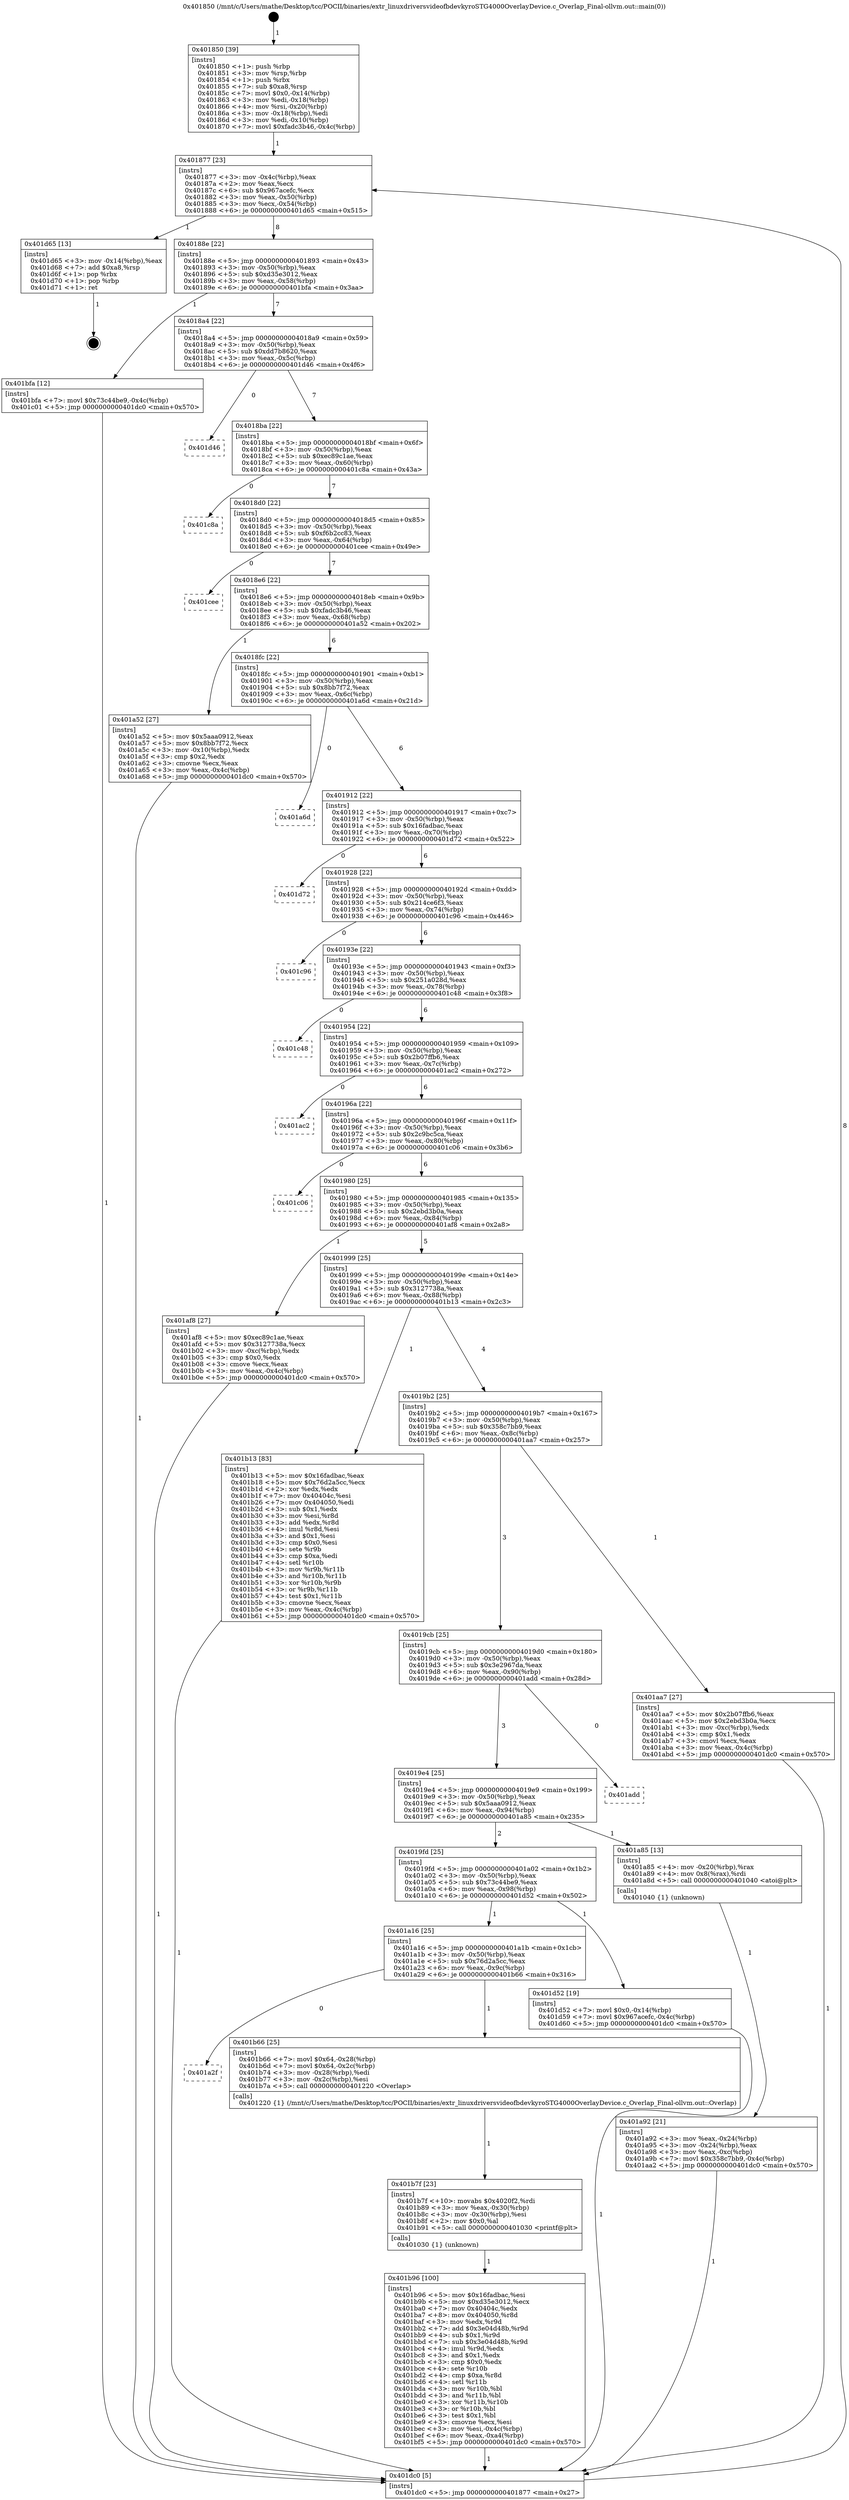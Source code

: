 digraph "0x401850" {
  label = "0x401850 (/mnt/c/Users/mathe/Desktop/tcc/POCII/binaries/extr_linuxdriversvideofbdevkyroSTG4000OverlayDevice.c_Overlap_Final-ollvm.out::main(0))"
  labelloc = "t"
  node[shape=record]

  Entry [label="",width=0.3,height=0.3,shape=circle,fillcolor=black,style=filled]
  "0x401877" [label="{
     0x401877 [23]\l
     | [instrs]\l
     &nbsp;&nbsp;0x401877 \<+3\>: mov -0x4c(%rbp),%eax\l
     &nbsp;&nbsp;0x40187a \<+2\>: mov %eax,%ecx\l
     &nbsp;&nbsp;0x40187c \<+6\>: sub $0x967acefc,%ecx\l
     &nbsp;&nbsp;0x401882 \<+3\>: mov %eax,-0x50(%rbp)\l
     &nbsp;&nbsp;0x401885 \<+3\>: mov %ecx,-0x54(%rbp)\l
     &nbsp;&nbsp;0x401888 \<+6\>: je 0000000000401d65 \<main+0x515\>\l
  }"]
  "0x401d65" [label="{
     0x401d65 [13]\l
     | [instrs]\l
     &nbsp;&nbsp;0x401d65 \<+3\>: mov -0x14(%rbp),%eax\l
     &nbsp;&nbsp;0x401d68 \<+7\>: add $0xa8,%rsp\l
     &nbsp;&nbsp;0x401d6f \<+1\>: pop %rbx\l
     &nbsp;&nbsp;0x401d70 \<+1\>: pop %rbp\l
     &nbsp;&nbsp;0x401d71 \<+1\>: ret\l
  }"]
  "0x40188e" [label="{
     0x40188e [22]\l
     | [instrs]\l
     &nbsp;&nbsp;0x40188e \<+5\>: jmp 0000000000401893 \<main+0x43\>\l
     &nbsp;&nbsp;0x401893 \<+3\>: mov -0x50(%rbp),%eax\l
     &nbsp;&nbsp;0x401896 \<+5\>: sub $0xd35e3012,%eax\l
     &nbsp;&nbsp;0x40189b \<+3\>: mov %eax,-0x58(%rbp)\l
     &nbsp;&nbsp;0x40189e \<+6\>: je 0000000000401bfa \<main+0x3aa\>\l
  }"]
  Exit [label="",width=0.3,height=0.3,shape=circle,fillcolor=black,style=filled,peripheries=2]
  "0x401bfa" [label="{
     0x401bfa [12]\l
     | [instrs]\l
     &nbsp;&nbsp;0x401bfa \<+7\>: movl $0x73c44be9,-0x4c(%rbp)\l
     &nbsp;&nbsp;0x401c01 \<+5\>: jmp 0000000000401dc0 \<main+0x570\>\l
  }"]
  "0x4018a4" [label="{
     0x4018a4 [22]\l
     | [instrs]\l
     &nbsp;&nbsp;0x4018a4 \<+5\>: jmp 00000000004018a9 \<main+0x59\>\l
     &nbsp;&nbsp;0x4018a9 \<+3\>: mov -0x50(%rbp),%eax\l
     &nbsp;&nbsp;0x4018ac \<+5\>: sub $0xdd7b8620,%eax\l
     &nbsp;&nbsp;0x4018b1 \<+3\>: mov %eax,-0x5c(%rbp)\l
     &nbsp;&nbsp;0x4018b4 \<+6\>: je 0000000000401d46 \<main+0x4f6\>\l
  }"]
  "0x401b96" [label="{
     0x401b96 [100]\l
     | [instrs]\l
     &nbsp;&nbsp;0x401b96 \<+5\>: mov $0x16fadbac,%esi\l
     &nbsp;&nbsp;0x401b9b \<+5\>: mov $0xd35e3012,%ecx\l
     &nbsp;&nbsp;0x401ba0 \<+7\>: mov 0x40404c,%edx\l
     &nbsp;&nbsp;0x401ba7 \<+8\>: mov 0x404050,%r8d\l
     &nbsp;&nbsp;0x401baf \<+3\>: mov %edx,%r9d\l
     &nbsp;&nbsp;0x401bb2 \<+7\>: add $0x3e04d48b,%r9d\l
     &nbsp;&nbsp;0x401bb9 \<+4\>: sub $0x1,%r9d\l
     &nbsp;&nbsp;0x401bbd \<+7\>: sub $0x3e04d48b,%r9d\l
     &nbsp;&nbsp;0x401bc4 \<+4\>: imul %r9d,%edx\l
     &nbsp;&nbsp;0x401bc8 \<+3\>: and $0x1,%edx\l
     &nbsp;&nbsp;0x401bcb \<+3\>: cmp $0x0,%edx\l
     &nbsp;&nbsp;0x401bce \<+4\>: sete %r10b\l
     &nbsp;&nbsp;0x401bd2 \<+4\>: cmp $0xa,%r8d\l
     &nbsp;&nbsp;0x401bd6 \<+4\>: setl %r11b\l
     &nbsp;&nbsp;0x401bda \<+3\>: mov %r10b,%bl\l
     &nbsp;&nbsp;0x401bdd \<+3\>: and %r11b,%bl\l
     &nbsp;&nbsp;0x401be0 \<+3\>: xor %r11b,%r10b\l
     &nbsp;&nbsp;0x401be3 \<+3\>: or %r10b,%bl\l
     &nbsp;&nbsp;0x401be6 \<+3\>: test $0x1,%bl\l
     &nbsp;&nbsp;0x401be9 \<+3\>: cmovne %ecx,%esi\l
     &nbsp;&nbsp;0x401bec \<+3\>: mov %esi,-0x4c(%rbp)\l
     &nbsp;&nbsp;0x401bef \<+6\>: mov %eax,-0xa4(%rbp)\l
     &nbsp;&nbsp;0x401bf5 \<+5\>: jmp 0000000000401dc0 \<main+0x570\>\l
  }"]
  "0x401d46" [label="{
     0x401d46\l
  }", style=dashed]
  "0x4018ba" [label="{
     0x4018ba [22]\l
     | [instrs]\l
     &nbsp;&nbsp;0x4018ba \<+5\>: jmp 00000000004018bf \<main+0x6f\>\l
     &nbsp;&nbsp;0x4018bf \<+3\>: mov -0x50(%rbp),%eax\l
     &nbsp;&nbsp;0x4018c2 \<+5\>: sub $0xec89c1ae,%eax\l
     &nbsp;&nbsp;0x4018c7 \<+3\>: mov %eax,-0x60(%rbp)\l
     &nbsp;&nbsp;0x4018ca \<+6\>: je 0000000000401c8a \<main+0x43a\>\l
  }"]
  "0x401b7f" [label="{
     0x401b7f [23]\l
     | [instrs]\l
     &nbsp;&nbsp;0x401b7f \<+10\>: movabs $0x4020f2,%rdi\l
     &nbsp;&nbsp;0x401b89 \<+3\>: mov %eax,-0x30(%rbp)\l
     &nbsp;&nbsp;0x401b8c \<+3\>: mov -0x30(%rbp),%esi\l
     &nbsp;&nbsp;0x401b8f \<+2\>: mov $0x0,%al\l
     &nbsp;&nbsp;0x401b91 \<+5\>: call 0000000000401030 \<printf@plt\>\l
     | [calls]\l
     &nbsp;&nbsp;0x401030 \{1\} (unknown)\l
  }"]
  "0x401c8a" [label="{
     0x401c8a\l
  }", style=dashed]
  "0x4018d0" [label="{
     0x4018d0 [22]\l
     | [instrs]\l
     &nbsp;&nbsp;0x4018d0 \<+5\>: jmp 00000000004018d5 \<main+0x85\>\l
     &nbsp;&nbsp;0x4018d5 \<+3\>: mov -0x50(%rbp),%eax\l
     &nbsp;&nbsp;0x4018d8 \<+5\>: sub $0xf6b2cc83,%eax\l
     &nbsp;&nbsp;0x4018dd \<+3\>: mov %eax,-0x64(%rbp)\l
     &nbsp;&nbsp;0x4018e0 \<+6\>: je 0000000000401cee \<main+0x49e\>\l
  }"]
  "0x401a2f" [label="{
     0x401a2f\l
  }", style=dashed]
  "0x401cee" [label="{
     0x401cee\l
  }", style=dashed]
  "0x4018e6" [label="{
     0x4018e6 [22]\l
     | [instrs]\l
     &nbsp;&nbsp;0x4018e6 \<+5\>: jmp 00000000004018eb \<main+0x9b\>\l
     &nbsp;&nbsp;0x4018eb \<+3\>: mov -0x50(%rbp),%eax\l
     &nbsp;&nbsp;0x4018ee \<+5\>: sub $0xfadc3b46,%eax\l
     &nbsp;&nbsp;0x4018f3 \<+3\>: mov %eax,-0x68(%rbp)\l
     &nbsp;&nbsp;0x4018f6 \<+6\>: je 0000000000401a52 \<main+0x202\>\l
  }"]
  "0x401b66" [label="{
     0x401b66 [25]\l
     | [instrs]\l
     &nbsp;&nbsp;0x401b66 \<+7\>: movl $0x64,-0x28(%rbp)\l
     &nbsp;&nbsp;0x401b6d \<+7\>: movl $0x64,-0x2c(%rbp)\l
     &nbsp;&nbsp;0x401b74 \<+3\>: mov -0x28(%rbp),%edi\l
     &nbsp;&nbsp;0x401b77 \<+3\>: mov -0x2c(%rbp),%esi\l
     &nbsp;&nbsp;0x401b7a \<+5\>: call 0000000000401220 \<Overlap\>\l
     | [calls]\l
     &nbsp;&nbsp;0x401220 \{1\} (/mnt/c/Users/mathe/Desktop/tcc/POCII/binaries/extr_linuxdriversvideofbdevkyroSTG4000OverlayDevice.c_Overlap_Final-ollvm.out::Overlap)\l
  }"]
  "0x401a52" [label="{
     0x401a52 [27]\l
     | [instrs]\l
     &nbsp;&nbsp;0x401a52 \<+5\>: mov $0x5aaa0912,%eax\l
     &nbsp;&nbsp;0x401a57 \<+5\>: mov $0x8bb7f72,%ecx\l
     &nbsp;&nbsp;0x401a5c \<+3\>: mov -0x10(%rbp),%edx\l
     &nbsp;&nbsp;0x401a5f \<+3\>: cmp $0x2,%edx\l
     &nbsp;&nbsp;0x401a62 \<+3\>: cmovne %ecx,%eax\l
     &nbsp;&nbsp;0x401a65 \<+3\>: mov %eax,-0x4c(%rbp)\l
     &nbsp;&nbsp;0x401a68 \<+5\>: jmp 0000000000401dc0 \<main+0x570\>\l
  }"]
  "0x4018fc" [label="{
     0x4018fc [22]\l
     | [instrs]\l
     &nbsp;&nbsp;0x4018fc \<+5\>: jmp 0000000000401901 \<main+0xb1\>\l
     &nbsp;&nbsp;0x401901 \<+3\>: mov -0x50(%rbp),%eax\l
     &nbsp;&nbsp;0x401904 \<+5\>: sub $0x8bb7f72,%eax\l
     &nbsp;&nbsp;0x401909 \<+3\>: mov %eax,-0x6c(%rbp)\l
     &nbsp;&nbsp;0x40190c \<+6\>: je 0000000000401a6d \<main+0x21d\>\l
  }"]
  "0x401dc0" [label="{
     0x401dc0 [5]\l
     | [instrs]\l
     &nbsp;&nbsp;0x401dc0 \<+5\>: jmp 0000000000401877 \<main+0x27\>\l
  }"]
  "0x401850" [label="{
     0x401850 [39]\l
     | [instrs]\l
     &nbsp;&nbsp;0x401850 \<+1\>: push %rbp\l
     &nbsp;&nbsp;0x401851 \<+3\>: mov %rsp,%rbp\l
     &nbsp;&nbsp;0x401854 \<+1\>: push %rbx\l
     &nbsp;&nbsp;0x401855 \<+7\>: sub $0xa8,%rsp\l
     &nbsp;&nbsp;0x40185c \<+7\>: movl $0x0,-0x14(%rbp)\l
     &nbsp;&nbsp;0x401863 \<+3\>: mov %edi,-0x18(%rbp)\l
     &nbsp;&nbsp;0x401866 \<+4\>: mov %rsi,-0x20(%rbp)\l
     &nbsp;&nbsp;0x40186a \<+3\>: mov -0x18(%rbp),%edi\l
     &nbsp;&nbsp;0x40186d \<+3\>: mov %edi,-0x10(%rbp)\l
     &nbsp;&nbsp;0x401870 \<+7\>: movl $0xfadc3b46,-0x4c(%rbp)\l
  }"]
  "0x401a16" [label="{
     0x401a16 [25]\l
     | [instrs]\l
     &nbsp;&nbsp;0x401a16 \<+5\>: jmp 0000000000401a1b \<main+0x1cb\>\l
     &nbsp;&nbsp;0x401a1b \<+3\>: mov -0x50(%rbp),%eax\l
     &nbsp;&nbsp;0x401a1e \<+5\>: sub $0x76d2a5cc,%eax\l
     &nbsp;&nbsp;0x401a23 \<+6\>: mov %eax,-0x9c(%rbp)\l
     &nbsp;&nbsp;0x401a29 \<+6\>: je 0000000000401b66 \<main+0x316\>\l
  }"]
  "0x401a6d" [label="{
     0x401a6d\l
  }", style=dashed]
  "0x401912" [label="{
     0x401912 [22]\l
     | [instrs]\l
     &nbsp;&nbsp;0x401912 \<+5\>: jmp 0000000000401917 \<main+0xc7\>\l
     &nbsp;&nbsp;0x401917 \<+3\>: mov -0x50(%rbp),%eax\l
     &nbsp;&nbsp;0x40191a \<+5\>: sub $0x16fadbac,%eax\l
     &nbsp;&nbsp;0x40191f \<+3\>: mov %eax,-0x70(%rbp)\l
     &nbsp;&nbsp;0x401922 \<+6\>: je 0000000000401d72 \<main+0x522\>\l
  }"]
  "0x401d52" [label="{
     0x401d52 [19]\l
     | [instrs]\l
     &nbsp;&nbsp;0x401d52 \<+7\>: movl $0x0,-0x14(%rbp)\l
     &nbsp;&nbsp;0x401d59 \<+7\>: movl $0x967acefc,-0x4c(%rbp)\l
     &nbsp;&nbsp;0x401d60 \<+5\>: jmp 0000000000401dc0 \<main+0x570\>\l
  }"]
  "0x401d72" [label="{
     0x401d72\l
  }", style=dashed]
  "0x401928" [label="{
     0x401928 [22]\l
     | [instrs]\l
     &nbsp;&nbsp;0x401928 \<+5\>: jmp 000000000040192d \<main+0xdd\>\l
     &nbsp;&nbsp;0x40192d \<+3\>: mov -0x50(%rbp),%eax\l
     &nbsp;&nbsp;0x401930 \<+5\>: sub $0x214ce6f3,%eax\l
     &nbsp;&nbsp;0x401935 \<+3\>: mov %eax,-0x74(%rbp)\l
     &nbsp;&nbsp;0x401938 \<+6\>: je 0000000000401c96 \<main+0x446\>\l
  }"]
  "0x401a92" [label="{
     0x401a92 [21]\l
     | [instrs]\l
     &nbsp;&nbsp;0x401a92 \<+3\>: mov %eax,-0x24(%rbp)\l
     &nbsp;&nbsp;0x401a95 \<+3\>: mov -0x24(%rbp),%eax\l
     &nbsp;&nbsp;0x401a98 \<+3\>: mov %eax,-0xc(%rbp)\l
     &nbsp;&nbsp;0x401a9b \<+7\>: movl $0x358c7bb9,-0x4c(%rbp)\l
     &nbsp;&nbsp;0x401aa2 \<+5\>: jmp 0000000000401dc0 \<main+0x570\>\l
  }"]
  "0x401c96" [label="{
     0x401c96\l
  }", style=dashed]
  "0x40193e" [label="{
     0x40193e [22]\l
     | [instrs]\l
     &nbsp;&nbsp;0x40193e \<+5\>: jmp 0000000000401943 \<main+0xf3\>\l
     &nbsp;&nbsp;0x401943 \<+3\>: mov -0x50(%rbp),%eax\l
     &nbsp;&nbsp;0x401946 \<+5\>: sub $0x251a028d,%eax\l
     &nbsp;&nbsp;0x40194b \<+3\>: mov %eax,-0x78(%rbp)\l
     &nbsp;&nbsp;0x40194e \<+6\>: je 0000000000401c48 \<main+0x3f8\>\l
  }"]
  "0x4019fd" [label="{
     0x4019fd [25]\l
     | [instrs]\l
     &nbsp;&nbsp;0x4019fd \<+5\>: jmp 0000000000401a02 \<main+0x1b2\>\l
     &nbsp;&nbsp;0x401a02 \<+3\>: mov -0x50(%rbp),%eax\l
     &nbsp;&nbsp;0x401a05 \<+5\>: sub $0x73c44be9,%eax\l
     &nbsp;&nbsp;0x401a0a \<+6\>: mov %eax,-0x98(%rbp)\l
     &nbsp;&nbsp;0x401a10 \<+6\>: je 0000000000401d52 \<main+0x502\>\l
  }"]
  "0x401c48" [label="{
     0x401c48\l
  }", style=dashed]
  "0x401954" [label="{
     0x401954 [22]\l
     | [instrs]\l
     &nbsp;&nbsp;0x401954 \<+5\>: jmp 0000000000401959 \<main+0x109\>\l
     &nbsp;&nbsp;0x401959 \<+3\>: mov -0x50(%rbp),%eax\l
     &nbsp;&nbsp;0x40195c \<+5\>: sub $0x2b07ffb6,%eax\l
     &nbsp;&nbsp;0x401961 \<+3\>: mov %eax,-0x7c(%rbp)\l
     &nbsp;&nbsp;0x401964 \<+6\>: je 0000000000401ac2 \<main+0x272\>\l
  }"]
  "0x401a85" [label="{
     0x401a85 [13]\l
     | [instrs]\l
     &nbsp;&nbsp;0x401a85 \<+4\>: mov -0x20(%rbp),%rax\l
     &nbsp;&nbsp;0x401a89 \<+4\>: mov 0x8(%rax),%rdi\l
     &nbsp;&nbsp;0x401a8d \<+5\>: call 0000000000401040 \<atoi@plt\>\l
     | [calls]\l
     &nbsp;&nbsp;0x401040 \{1\} (unknown)\l
  }"]
  "0x401ac2" [label="{
     0x401ac2\l
  }", style=dashed]
  "0x40196a" [label="{
     0x40196a [22]\l
     | [instrs]\l
     &nbsp;&nbsp;0x40196a \<+5\>: jmp 000000000040196f \<main+0x11f\>\l
     &nbsp;&nbsp;0x40196f \<+3\>: mov -0x50(%rbp),%eax\l
     &nbsp;&nbsp;0x401972 \<+5\>: sub $0x2c9bc5ca,%eax\l
     &nbsp;&nbsp;0x401977 \<+3\>: mov %eax,-0x80(%rbp)\l
     &nbsp;&nbsp;0x40197a \<+6\>: je 0000000000401c06 \<main+0x3b6\>\l
  }"]
  "0x4019e4" [label="{
     0x4019e4 [25]\l
     | [instrs]\l
     &nbsp;&nbsp;0x4019e4 \<+5\>: jmp 00000000004019e9 \<main+0x199\>\l
     &nbsp;&nbsp;0x4019e9 \<+3\>: mov -0x50(%rbp),%eax\l
     &nbsp;&nbsp;0x4019ec \<+5\>: sub $0x5aaa0912,%eax\l
     &nbsp;&nbsp;0x4019f1 \<+6\>: mov %eax,-0x94(%rbp)\l
     &nbsp;&nbsp;0x4019f7 \<+6\>: je 0000000000401a85 \<main+0x235\>\l
  }"]
  "0x401c06" [label="{
     0x401c06\l
  }", style=dashed]
  "0x401980" [label="{
     0x401980 [25]\l
     | [instrs]\l
     &nbsp;&nbsp;0x401980 \<+5\>: jmp 0000000000401985 \<main+0x135\>\l
     &nbsp;&nbsp;0x401985 \<+3\>: mov -0x50(%rbp),%eax\l
     &nbsp;&nbsp;0x401988 \<+5\>: sub $0x2ebd3b0a,%eax\l
     &nbsp;&nbsp;0x40198d \<+6\>: mov %eax,-0x84(%rbp)\l
     &nbsp;&nbsp;0x401993 \<+6\>: je 0000000000401af8 \<main+0x2a8\>\l
  }"]
  "0x401add" [label="{
     0x401add\l
  }", style=dashed]
  "0x401af8" [label="{
     0x401af8 [27]\l
     | [instrs]\l
     &nbsp;&nbsp;0x401af8 \<+5\>: mov $0xec89c1ae,%eax\l
     &nbsp;&nbsp;0x401afd \<+5\>: mov $0x3127738a,%ecx\l
     &nbsp;&nbsp;0x401b02 \<+3\>: mov -0xc(%rbp),%edx\l
     &nbsp;&nbsp;0x401b05 \<+3\>: cmp $0x0,%edx\l
     &nbsp;&nbsp;0x401b08 \<+3\>: cmove %ecx,%eax\l
     &nbsp;&nbsp;0x401b0b \<+3\>: mov %eax,-0x4c(%rbp)\l
     &nbsp;&nbsp;0x401b0e \<+5\>: jmp 0000000000401dc0 \<main+0x570\>\l
  }"]
  "0x401999" [label="{
     0x401999 [25]\l
     | [instrs]\l
     &nbsp;&nbsp;0x401999 \<+5\>: jmp 000000000040199e \<main+0x14e\>\l
     &nbsp;&nbsp;0x40199e \<+3\>: mov -0x50(%rbp),%eax\l
     &nbsp;&nbsp;0x4019a1 \<+5\>: sub $0x3127738a,%eax\l
     &nbsp;&nbsp;0x4019a6 \<+6\>: mov %eax,-0x88(%rbp)\l
     &nbsp;&nbsp;0x4019ac \<+6\>: je 0000000000401b13 \<main+0x2c3\>\l
  }"]
  "0x4019cb" [label="{
     0x4019cb [25]\l
     | [instrs]\l
     &nbsp;&nbsp;0x4019cb \<+5\>: jmp 00000000004019d0 \<main+0x180\>\l
     &nbsp;&nbsp;0x4019d0 \<+3\>: mov -0x50(%rbp),%eax\l
     &nbsp;&nbsp;0x4019d3 \<+5\>: sub $0x3e2967da,%eax\l
     &nbsp;&nbsp;0x4019d8 \<+6\>: mov %eax,-0x90(%rbp)\l
     &nbsp;&nbsp;0x4019de \<+6\>: je 0000000000401add \<main+0x28d\>\l
  }"]
  "0x401b13" [label="{
     0x401b13 [83]\l
     | [instrs]\l
     &nbsp;&nbsp;0x401b13 \<+5\>: mov $0x16fadbac,%eax\l
     &nbsp;&nbsp;0x401b18 \<+5\>: mov $0x76d2a5cc,%ecx\l
     &nbsp;&nbsp;0x401b1d \<+2\>: xor %edx,%edx\l
     &nbsp;&nbsp;0x401b1f \<+7\>: mov 0x40404c,%esi\l
     &nbsp;&nbsp;0x401b26 \<+7\>: mov 0x404050,%edi\l
     &nbsp;&nbsp;0x401b2d \<+3\>: sub $0x1,%edx\l
     &nbsp;&nbsp;0x401b30 \<+3\>: mov %esi,%r8d\l
     &nbsp;&nbsp;0x401b33 \<+3\>: add %edx,%r8d\l
     &nbsp;&nbsp;0x401b36 \<+4\>: imul %r8d,%esi\l
     &nbsp;&nbsp;0x401b3a \<+3\>: and $0x1,%esi\l
     &nbsp;&nbsp;0x401b3d \<+3\>: cmp $0x0,%esi\l
     &nbsp;&nbsp;0x401b40 \<+4\>: sete %r9b\l
     &nbsp;&nbsp;0x401b44 \<+3\>: cmp $0xa,%edi\l
     &nbsp;&nbsp;0x401b47 \<+4\>: setl %r10b\l
     &nbsp;&nbsp;0x401b4b \<+3\>: mov %r9b,%r11b\l
     &nbsp;&nbsp;0x401b4e \<+3\>: and %r10b,%r11b\l
     &nbsp;&nbsp;0x401b51 \<+3\>: xor %r10b,%r9b\l
     &nbsp;&nbsp;0x401b54 \<+3\>: or %r9b,%r11b\l
     &nbsp;&nbsp;0x401b57 \<+4\>: test $0x1,%r11b\l
     &nbsp;&nbsp;0x401b5b \<+3\>: cmovne %ecx,%eax\l
     &nbsp;&nbsp;0x401b5e \<+3\>: mov %eax,-0x4c(%rbp)\l
     &nbsp;&nbsp;0x401b61 \<+5\>: jmp 0000000000401dc0 \<main+0x570\>\l
  }"]
  "0x4019b2" [label="{
     0x4019b2 [25]\l
     | [instrs]\l
     &nbsp;&nbsp;0x4019b2 \<+5\>: jmp 00000000004019b7 \<main+0x167\>\l
     &nbsp;&nbsp;0x4019b7 \<+3\>: mov -0x50(%rbp),%eax\l
     &nbsp;&nbsp;0x4019ba \<+5\>: sub $0x358c7bb9,%eax\l
     &nbsp;&nbsp;0x4019bf \<+6\>: mov %eax,-0x8c(%rbp)\l
     &nbsp;&nbsp;0x4019c5 \<+6\>: je 0000000000401aa7 \<main+0x257\>\l
  }"]
  "0x401aa7" [label="{
     0x401aa7 [27]\l
     | [instrs]\l
     &nbsp;&nbsp;0x401aa7 \<+5\>: mov $0x2b07ffb6,%eax\l
     &nbsp;&nbsp;0x401aac \<+5\>: mov $0x2ebd3b0a,%ecx\l
     &nbsp;&nbsp;0x401ab1 \<+3\>: mov -0xc(%rbp),%edx\l
     &nbsp;&nbsp;0x401ab4 \<+3\>: cmp $0x1,%edx\l
     &nbsp;&nbsp;0x401ab7 \<+3\>: cmovl %ecx,%eax\l
     &nbsp;&nbsp;0x401aba \<+3\>: mov %eax,-0x4c(%rbp)\l
     &nbsp;&nbsp;0x401abd \<+5\>: jmp 0000000000401dc0 \<main+0x570\>\l
  }"]
  Entry -> "0x401850" [label=" 1"]
  "0x401877" -> "0x401d65" [label=" 1"]
  "0x401877" -> "0x40188e" [label=" 8"]
  "0x401d65" -> Exit [label=" 1"]
  "0x40188e" -> "0x401bfa" [label=" 1"]
  "0x40188e" -> "0x4018a4" [label=" 7"]
  "0x401d52" -> "0x401dc0" [label=" 1"]
  "0x4018a4" -> "0x401d46" [label=" 0"]
  "0x4018a4" -> "0x4018ba" [label=" 7"]
  "0x401bfa" -> "0x401dc0" [label=" 1"]
  "0x4018ba" -> "0x401c8a" [label=" 0"]
  "0x4018ba" -> "0x4018d0" [label=" 7"]
  "0x401b96" -> "0x401dc0" [label=" 1"]
  "0x4018d0" -> "0x401cee" [label=" 0"]
  "0x4018d0" -> "0x4018e6" [label=" 7"]
  "0x401b7f" -> "0x401b96" [label=" 1"]
  "0x4018e6" -> "0x401a52" [label=" 1"]
  "0x4018e6" -> "0x4018fc" [label=" 6"]
  "0x401a52" -> "0x401dc0" [label=" 1"]
  "0x401850" -> "0x401877" [label=" 1"]
  "0x401dc0" -> "0x401877" [label=" 8"]
  "0x401b66" -> "0x401b7f" [label=" 1"]
  "0x4018fc" -> "0x401a6d" [label=" 0"]
  "0x4018fc" -> "0x401912" [label=" 6"]
  "0x401a16" -> "0x401b66" [label=" 1"]
  "0x401912" -> "0x401d72" [label=" 0"]
  "0x401912" -> "0x401928" [label=" 6"]
  "0x401a16" -> "0x401a2f" [label=" 0"]
  "0x401928" -> "0x401c96" [label=" 0"]
  "0x401928" -> "0x40193e" [label=" 6"]
  "0x4019fd" -> "0x401d52" [label=" 1"]
  "0x40193e" -> "0x401c48" [label=" 0"]
  "0x40193e" -> "0x401954" [label=" 6"]
  "0x4019fd" -> "0x401a16" [label=" 1"]
  "0x401954" -> "0x401ac2" [label=" 0"]
  "0x401954" -> "0x40196a" [label=" 6"]
  "0x401b13" -> "0x401dc0" [label=" 1"]
  "0x40196a" -> "0x401c06" [label=" 0"]
  "0x40196a" -> "0x401980" [label=" 6"]
  "0x401aa7" -> "0x401dc0" [label=" 1"]
  "0x401980" -> "0x401af8" [label=" 1"]
  "0x401980" -> "0x401999" [label=" 5"]
  "0x401a92" -> "0x401dc0" [label=" 1"]
  "0x401999" -> "0x401b13" [label=" 1"]
  "0x401999" -> "0x4019b2" [label=" 4"]
  "0x4019e4" -> "0x4019fd" [label=" 2"]
  "0x4019b2" -> "0x401aa7" [label=" 1"]
  "0x4019b2" -> "0x4019cb" [label=" 3"]
  "0x401a85" -> "0x401a92" [label=" 1"]
  "0x4019cb" -> "0x401add" [label=" 0"]
  "0x4019cb" -> "0x4019e4" [label=" 3"]
  "0x401af8" -> "0x401dc0" [label=" 1"]
  "0x4019e4" -> "0x401a85" [label=" 1"]
}
